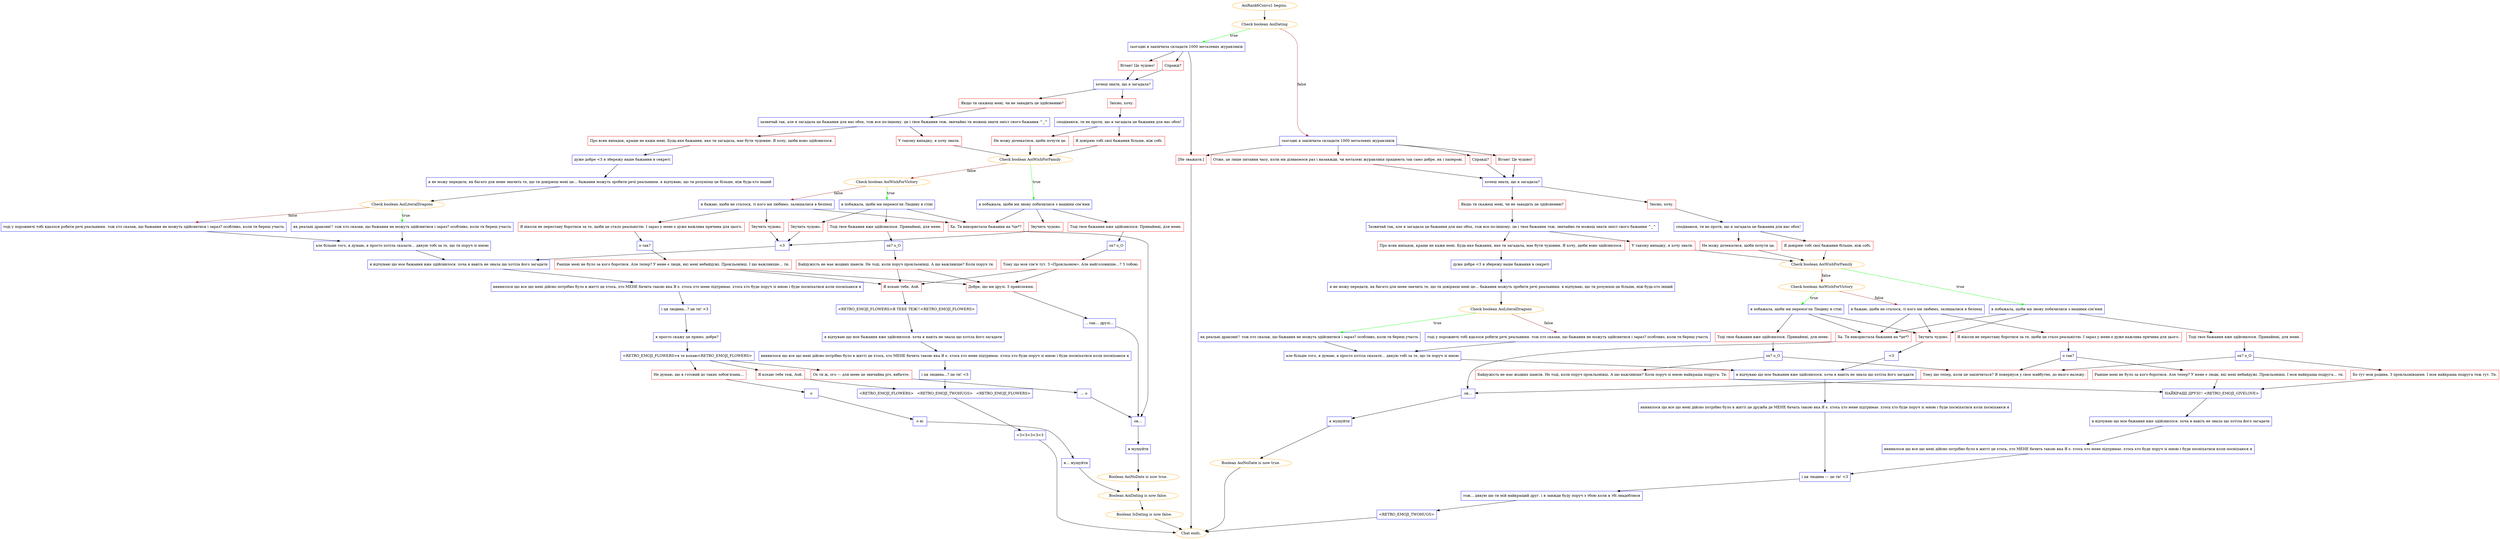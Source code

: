 digraph {
	"AoiRank6Convo1 begins." [color=orange];
		"AoiRank6Convo1 begins." -> j783435710;
	j783435710 [label="Check boolean AoiDating",color=orange];
		j783435710 -> j1664318561 [label=true,color=green];
		j783435710 -> j2934877117 [label=false,color=brown];
	j1664318561 [label="сьогодні я закінчила складати 1000 металевих журавликів",shape=box,color=blue];
		j1664318561 -> j3911254816;
		j1664318561 -> j149714193;
		j1664318561 -> j2787749540;
	j2934877117 [label="сьогодні я закінчила складати 1000 металевих журавликів",shape=box,color=blue];
		j2934877117 -> j2587800460;
		j2934877117 -> j455169763;
		j2934877117 -> j3103936959;
		j2934877117 -> j2787749540;
	j3911254816 [label="Справді?",shape=box,color=red];
		j3911254816 -> j2800010262;
	j149714193 [label="Вітаю! Це чудово!",shape=box,color=red];
		j149714193 -> j2800010262;
	j2787749540 [label="[Не зважати.]",shape=box,color=red];
		j2787749540 -> "Chat ends.";
	j2587800460 [label="Отже, це лише питання часу, коли ми дізнаємося раз і назавжди, чи металеві журавлики працюють так само добре, як і паперові.",shape=box,color=red];
		j2587800460 -> j1580895258;
	j455169763 [label="Справді?",shape=box,color=red];
		j455169763 -> j1580895258;
	j3103936959 [label="Вітаю! Це чудово!",shape=box,color=red];
		j3103936959 -> j1580895258;
	j2800010262 [label="хочеш знати, що я загадала?",shape=box,color=blue];
		j2800010262 -> j72476834;
		j2800010262 -> j1884195235;
	"Chat ends." [color=orange];
	j1580895258 [label="хочеш знати, що я загадала?",shape=box,color=blue];
		j1580895258 -> j3257683824;
		j1580895258 -> j2791097979;
	j72476834 [label="Якщо ти скажеш мені, чи не завадить це здійсненню?",shape=box,color=red];
		j72476834 -> j705382626;
	j1884195235 [label="Звісно, хочу.",shape=box,color=red];
		j1884195235 -> j3149168475;
	j3257683824 [label="Якщо ти скажеш мені, чи не завадить це здійсненню?",shape=box,color=red];
		j3257683824 -> j3405265530;
	j2791097979 [label="Звісно, хочу.",shape=box,color=red];
		j2791097979 -> j1614867417;
	j705382626 [label="зазвичай так, але я загадала це бажання для нас обох, тож все по-іншому. це і твоє бажання теж. звичайно ти можеш знати зміст свого бажання ^_^",shape=box,color=blue];
		j705382626 -> j2172649567;
		j705382626 -> j2470690508;
	j3149168475 [label="сподіваюся, ти не проти, що я загадала це бажання для нас обох!",shape=box,color=blue];
		j3149168475 -> j324917700;
		j3149168475 -> j248172263;
	j3405265530 [label="Зазвичай так, але я загадала це бажання для нас обох, тож все по-іншому. це і твоє бажання теж. звичайно ти можеш знати зміст свого бажання ^_^",shape=box,color=blue];
		j3405265530 -> j1592364445;
		j3405265530 -> j681592121;
	j1614867417 [label="сподіваюся, ти не проти, що я загадала це бажання для нас обох!",shape=box,color=blue];
		j1614867417 -> j3805964639;
		j1614867417 -> j2246200399;
	j2172649567 [label="Про всяк випадок, краще не кажи мені. Будь-яке бажання, яке ти загадала, має бути чудовим. Я хочу, щоби воно здійснилося.",shape=box,color=red];
		j2172649567 -> j880731810;
	j2470690508 [label="У такому випадку, я хочу знати.",shape=box,color=red];
		j2470690508 -> j3247860844;
	j324917700 [label="Я довіряю тобі свої бажання більше, ніж собі.",shape=box,color=red];
		j324917700 -> j3247860844;
	j248172263 [label="Не можу дочекатися, щоби почути це.",shape=box,color=red];
		j248172263 -> j3247860844;
	j1592364445 [label="Про всяк випадок, краще не кажи мені. Будь-яке бажання, яке ти загадала, має бути чудовим. Я хочу, щоби воно здійснилося.",shape=box,color=red];
		j1592364445 -> j864947099;
	j681592121 [label="У такому випадку, я хочу знати.",shape=box,color=red];
		j681592121 -> j828909921;
	j3805964639 [label="Я довіряю тобі свої бажання більше, ніж собі.",shape=box,color=red];
		j3805964639 -> j828909921;
	j2246200399 [label="Не можу дочекатися, щоби почути це.",shape=box,color=red];
		j2246200399 -> j828909921;
	j880731810 [label="дуже добре <3 я збережу наше бажання в секреті",shape=box,color=blue];
		j880731810 -> j2322114726;
	j3247860844 [label="Check boolean AoiWishForFamily",color=orange];
		j3247860844 -> j1858393209 [label=true,color=green];
		j3247860844 -> j703318390 [label=false,color=brown];
	j864947099 [label="дуже добре <3 я збережу наше бажання в секреті",shape=box,color=blue];
		j864947099 -> j3184986760;
	j828909921 [label="Check boolean AoiWishForFamily",color=orange];
		j828909921 -> j2176297769 [label=true,color=green];
		j828909921 -> j960399770 [label=false,color=brown];
	j2322114726 [label="я не можу передати, як багато для мене значить те, що ти довіряєш мені це… бажання можуть зробити речі реальними. я відчуваю, що ти розумієш це більше, ніж будь-хто інший",shape=box,color=blue];
		j2322114726 -> j115447101;
	j1858393209 [label="я побажала, щоби ми знову побачилися з нашими сім'ями",shape=box,color=blue];
		j1858393209 -> j759830151;
		j1858393209 -> j348097210;
		j1858393209 -> j273657164;
	j703318390 [label="Check boolean AoiWishForVictory",color=orange];
		j703318390 -> j3290409800 [label=true,color=green];
		j703318390 -> j2241838759 [label=false,color=brown];
	j3184986760 [label="я не можу передати, як багато для мене значить те, що ти довіряєш мені це… бажання можуть зробити речі реальними. я відчуваю, що ти розумієш це більше, ніж будь-хто інший",shape=box,color=blue];
		j3184986760 -> j3584024800;
	j2176297769 [label="я побажала, щоби ми знову побачилися з нашими сім'ями",shape=box,color=blue];
		j2176297769 -> j4183123499;
		j2176297769 -> j2921051836;
		j2176297769 -> j2185081057;
	j960399770 [label="Check boolean AoiWishForVictory",color=orange];
		j960399770 -> j1521735399 [label=true,color=green];
		j960399770 -> j1436501489 [label=false,color=brown];
	j115447101 [label="Check boolean AoiLiteralDragons",color=orange];
		j115447101 -> j1953717413 [label=true,color=green];
		j115447101 -> j52097581 [label=false,color=brown];
	j759830151 [label="Тоді твоє бажання вже здійснилося. Принаймні, для мене.",shape=box,color=red];
		j759830151 -> j379628172;
	j348097210 [label="Звучить чудово.",shape=box,color=red];
		j348097210 -> j3132524214;
	j273657164 [label="Ха. Ти використала бажання на *це*?",shape=box,color=red];
		j273657164 -> j2776345544;
	j3290409800 [label="я побажала, щоби ми перемогли Людину в стіні",shape=box,color=blue];
		j3290409800 -> j1427379993;
		j3290409800 -> j3077918751;
		j3290409800 -> j273657164;
	j2241838759 [label="я бажаю, щоби не сталося, ті кого ми любимо, залишалися в безпеці",shape=box,color=blue];
		j2241838759 -> j1447125877;
		j2241838759 -> j3678181301;
		j2241838759 -> j273657164;
	j3584024800 [label="Check boolean AoiLiteralDragons",color=orange];
		j3584024800 -> j1143862876 [label=true,color=green];
		j3584024800 -> j2531699381 [label=false,color=brown];
	j4183123499 [label="Тоді твоє бажання вже здійснилося. Принаймні, для мене.",shape=box,color=red];
		j4183123499 -> j1679207935;
	j2921051836 [label="Звучить чудово.",shape=box,color=red];
		j2921051836 -> j799120737;
	j2185081057 [label="Ха. Ти використала бажання на *це*?",shape=box,color=red];
		j2185081057 -> j3881004160;
	j1521735399 [label="я побажала, щоби ми перемогли Людину в стіні",shape=box,color=blue];
		j1521735399 -> j348200198;
		j1521735399 -> j2921051836;
		j1521735399 -> j2185081057;
	j1436501489 [label="я бажаю, щоби не сталося, ті кого ми любимо, залишалися в безпеці",shape=box,color=blue];
		j1436501489 -> j2363519110;
		j1436501489 -> j2921051836;
		j1436501489 -> j2185081057;
	j1953717413 [label="як реальні дракони!! тож хто сказав, що бажання не можуть здійснитися і зараз? особливо, коли ти береш участь",shape=box,color=blue];
		j1953717413 -> j2597271272;
	j52097581 [label="тоді у порожнечі тобі вдалося робити речі реальними. тож хто сказав, що бажання не можуть здійснитися і зараз? особливо, коли ти береш участь",shape=box,color=blue];
		j52097581 -> j2597271272;
	j379628172 [label="ох? o_O",shape=box,color=blue];
		j379628172 -> j2085606715;
	j3132524214 [label="<3",shape=box,color=blue];
		j3132524214 -> j4254980632;
	j2776345544 [label="ок…",shape=box,color=blue];
		j2776345544 -> j1152634471;
	j1427379993 [label="Тоді твоє бажання вже здійснилося. Принаймні, для мене.",shape=box,color=red];
		j1427379993 -> j2953813140;
	j3077918751 [label="Звучить чудово.",shape=box,color=red];
		j3077918751 -> j3132524214;
	j1447125877 [label="Я ніколи не перестану боротися за те, щоби це стало реальністю. І зараз у мене є дуже важлива причина для цього.",shape=box,color=red];
		j1447125877 -> j2611460322;
	j3678181301 [label="Звучить чудово.",shape=box,color=red];
		j3678181301 -> j3132524214;
	j1143862876 [label="як реальні дракони!! тож хто сказав, що бажання не можуть здійснитися і зараз? особливо, коли ти береш участь",shape=box,color=blue];
		j1143862876 -> j77250557;
	j2531699381 [label="тоді у порожнечі тобі вдалося робити речі реальними. тож хто сказав, що бажання не можуть здійснитися і зараз? особливо, коли ти береш участь",shape=box,color=blue];
		j2531699381 -> j77250557;
	j1679207935 [label="ох? o_O",shape=box,color=blue];
		j1679207935 -> j1523869778;
		j1679207935 -> j990497515;
	j799120737 [label="<3",shape=box,color=blue];
		j799120737 -> j2252090251;
	j3881004160 [label="ок...",shape=box,color=blue];
		j3881004160 -> j1309096864;
	j348200198 [label="Тоді твоє бажання вже здійснилося. Принаймні, для мене.",shape=box,color=red];
		j348200198 -> j2515640019;
	j2363519110 [label="Я ніколи не перестану боротися за те, щоби це стало реальністю. І зараз у мене є дуже важлива причина для цього.",shape=box,color=red];
		j2363519110 -> j2624658787;
	j2597271272 [label="але більше того, я думаю, я просто хотіла сказати… дякую тобі за те, що ти поруч зі мною",shape=box,color=blue];
		j2597271272 -> j4254980632;
	j2085606715 [label="Тому що моя сім'я тут. З «Прокльоном». Але найголовніше…? З тобою.",shape=box,color=red];
		j2085606715 -> j1037323822;
		j2085606715 -> j2012245049;
	j4254980632 [label="я відчуваю що моє бажання вже здійснилося. хоча я навіть не знала що хотіла його загадати",shape=box,color=blue];
		j4254980632 -> j2351756627;
	j1152634471 [label="я мушуйти",shape=box,color=blue];
		j1152634471 -> j2447544522;
	j2953813140 [label="ох? o_O",shape=box,color=blue];
		j2953813140 -> j3259725636;
	j2611460322 [label="о так?",shape=box,color=blue];
		j2611460322 -> j4123749595;
	j77250557 [label="але більше того, я думаю, я просто хотіла сказати… дякую тобі за те, що ти поруч зі мною",shape=box,color=blue];
		j77250557 -> j2252090251;
	j1523869778 [label="Бо тут моя родина. З прокльонівцями. І моя найкраща подруга теж тут. Ти.",shape=box,color=red];
		j1523869778 -> j3127849865;
	j990497515 [label="Тому що тепер, коли це закінчиться? Я повернуся у своє майбутнє, до якого належу.",shape=box,color=red];
		j990497515 -> j3881004160;
	j2252090251 [label="я відчуваю що моє бажання вже здійснилося. хоча я навіть не знала що хотіла його загадати",shape=box,color=blue];
		j2252090251 -> j3801273743;
	j1309096864 [label="я мушуйти",shape=box,color=blue];
		j1309096864 -> j2246494386;
	j2515640019 [label="ох? o_O",shape=box,color=blue];
		j2515640019 -> j1396595258;
		j2515640019 -> j990497515;
	j2624658787 [label="о так?",shape=box,color=blue];
		j2624658787 -> j1469915303;
		j2624658787 -> j990497515;
	j1037323822 [label="Я кохаю тебе, Аой.",shape=box,color=red];
		j1037323822 -> j670668429;
	j2012245049 [label="Добре, що ми друзі. З привілеями.",shape=box,color=red];
		j2012245049 -> j2655856358;
	j2351756627 [label="виявилося що все що мені дійсно потрібно було в житті це хтось, хто МЕНЕ бачить такою яка Я є. хтось хто мене підтримає. хтось хто буде поруч зі мною і буде посміхатися коли посміхаюся я",shape=box,color=blue];
		j2351756627 -> j3526498730;
	j2447544522 [label="Boolean AoiNoDate is now true.",color=orange];
		j2447544522 -> j2417470976;
	j3259725636 [label="Байдужість не має жодних шансів. Не тоді, коли поруч прокльонівці. А що важливіше? Коли поруч ти.",shape=box,color=red];
		j3259725636 -> j1037323822;
		j3259725636 -> j2012245049;
	j4123749595 [label="Раніше мені не було за кого боротися. Але тепер? У мене є люди, які мені небайдужі. Прокльонівці. І що важливіше… ти.",shape=box,color=red];
		j4123749595 -> j1037323822;
		j4123749595 -> j2012245049;
	j3127849865 [label="НАЙКРАЩІ ДРУЗІ!! <RETRO_EMOJI_GIVELOVE>",shape=box,color=blue];
		j3127849865 -> j1184761043;
	j3801273743 [label="виявилося що все що мені дійсно потрібно було в житті це дружба де МЕНЕ бачать такою яка Я є. хтось хто мене підтримає. хтось хто буде поруч зі мною і буде посміхатися коли посміхаюся я",shape=box,color=blue];
		j3801273743 -> j2502716671;
	j2246494386 [label="Boolean AoiNoDate is now true.",color=orange];
		j2246494386 -> "Chat ends.";
	j1396595258 [label="Байдужість не має жодних шансів. Не тоді, коли поруч прокльонівці. А що важливіше? Коли поруч зі мною найкраща подруга. Ти.",shape=box,color=red];
		j1396595258 -> j3127849865;
	j1469915303 [label="Раніше мені не було за кого боротися. Але тепер? У мене є люди, які мені небайдужі. Прокльонівці. І моя найкраща подруга… ти.",shape=box,color=red];
		j1469915303 -> j3127849865;
	j670668429 [label="<RETRO_EMOJI_FLOWERS>Я ТЕБЕ ТЕЖ!!<RETRO_EMOJI_FLOWERS>",shape=box,color=blue];
		j670668429 -> j1343656217;
	j2655856358 [label="…так… друзі…",shape=box,color=blue];
		j2655856358 -> j2776345544;
	j3526498730 [label="і ця людина...? це ти! <3",shape=box,color=blue];
		j3526498730 -> j505352553;
	j2417470976 [label="Boolean AoiDating is now false.",color=orange];
		j2417470976 -> j178902881;
	j1184761043 [label="я відчуваю що моє бажання вже здійснилося. хоча я навіть не знала що хотіла його загадати",shape=box,color=blue];
		j1184761043 -> j3253456583;
	j2502716671 [label="і ця людина — це ти! <3",shape=box,color=blue];
		j2502716671 -> j2826175819;
	j1343656217 [label="я відчуваю що моє бажання вже здійснилося. хоча я навіть не знала що хотіла його загадати",shape=box,color=blue];
		j1343656217 -> j1157918919;
	j505352553 [label="я просто скажу це прямо, добре?",shape=box,color=blue];
		j505352553 -> j3725976139;
	j178902881 [label="Boolean IsDating is now false.",color=orange];
		j178902881 -> "Chat ends.";
	j3253456583 [label="виявилося що все що мені дійсно потрібно було в житті це хтось, хто МЕНЕ бачить такою яка Я є. хтось хто мене підтримає. хтось хто буде поруч зі мною і буде посміхатися коли посміхаюся я",shape=box,color=blue];
		j3253456583 -> j2502716671;
	j2826175819 [label="тож... дякую що ти мій найкращий друг. і я завжди буду поруч з тбою коли я тбі знадоблюся",shape=box,color=blue];
		j2826175819 -> j2792338544;
	j1157918919 [label="виявилося що все що мені дійсно потрібно було в житті це хтось, хто МЕНЕ бачить такою яка Я є. хтось хто мене підтримає. хтось хто буде поруч зі мною і буде посміхатися коли посміхаюся я",shape=box,color=blue];
		j1157918919 -> j2645132317;
	j3725976139 [label="<RETRO_EMOJI_FLOWERS>я те кохаю<RETRO_EMOJI_FLOWERS>",shape=box,color=blue];
		j3725976139 -> j1821589739;
		j3725976139 -> j2087831414;
		j3725976139 -> j3582888583;
	j2792338544 [label="<RETRO_EMOJI_TWOHUGS>",shape=box,color=blue];
		j2792338544 -> "Chat ends.";
	j2645132317 [label="і ця людина...? це ти! <3",shape=box,color=blue];
		j2645132317 -> j3358652932;
	j1821589739 [label="Я кохаю тебе теж, Аой.",shape=box,color=red];
		j1821589739 -> j3358652932;
	j2087831414 [label="Не думаю, що я готовий до таких зобов'язань…",shape=box,color=red];
		j2087831414 -> j991616359;
	j3582888583 [label="Ох ти ж, ого — для мене це звичайна річ, вибачте.",shape=box,color=red];
		j3582888583 -> j366630806;
	j3358652932 [label="<RETRO_EMOJI_FLOWERS>   <RETRO_EMOJI_TWOHUGS>   <RETRO_EMOJI_FLOWERS>",shape=box,color=blue];
		j3358652932 -> j492764616;
	j991616359 [label="о",shape=box,color=blue];
		j991616359 -> j3843649879;
	j366630806 [label="... о",shape=box,color=blue];
		j366630806 -> j2776345544;
	j492764616 [label="<3<3<3<3<3",shape=box,color=blue];
		j492764616 -> "Chat ends.";
	j3843649879 [label="о ні",shape=box,color=blue];
		j3843649879 -> j747087546;
	j747087546 [label="я… мушуйти",shape=box,color=blue];
		j747087546 -> j2417470976;
}